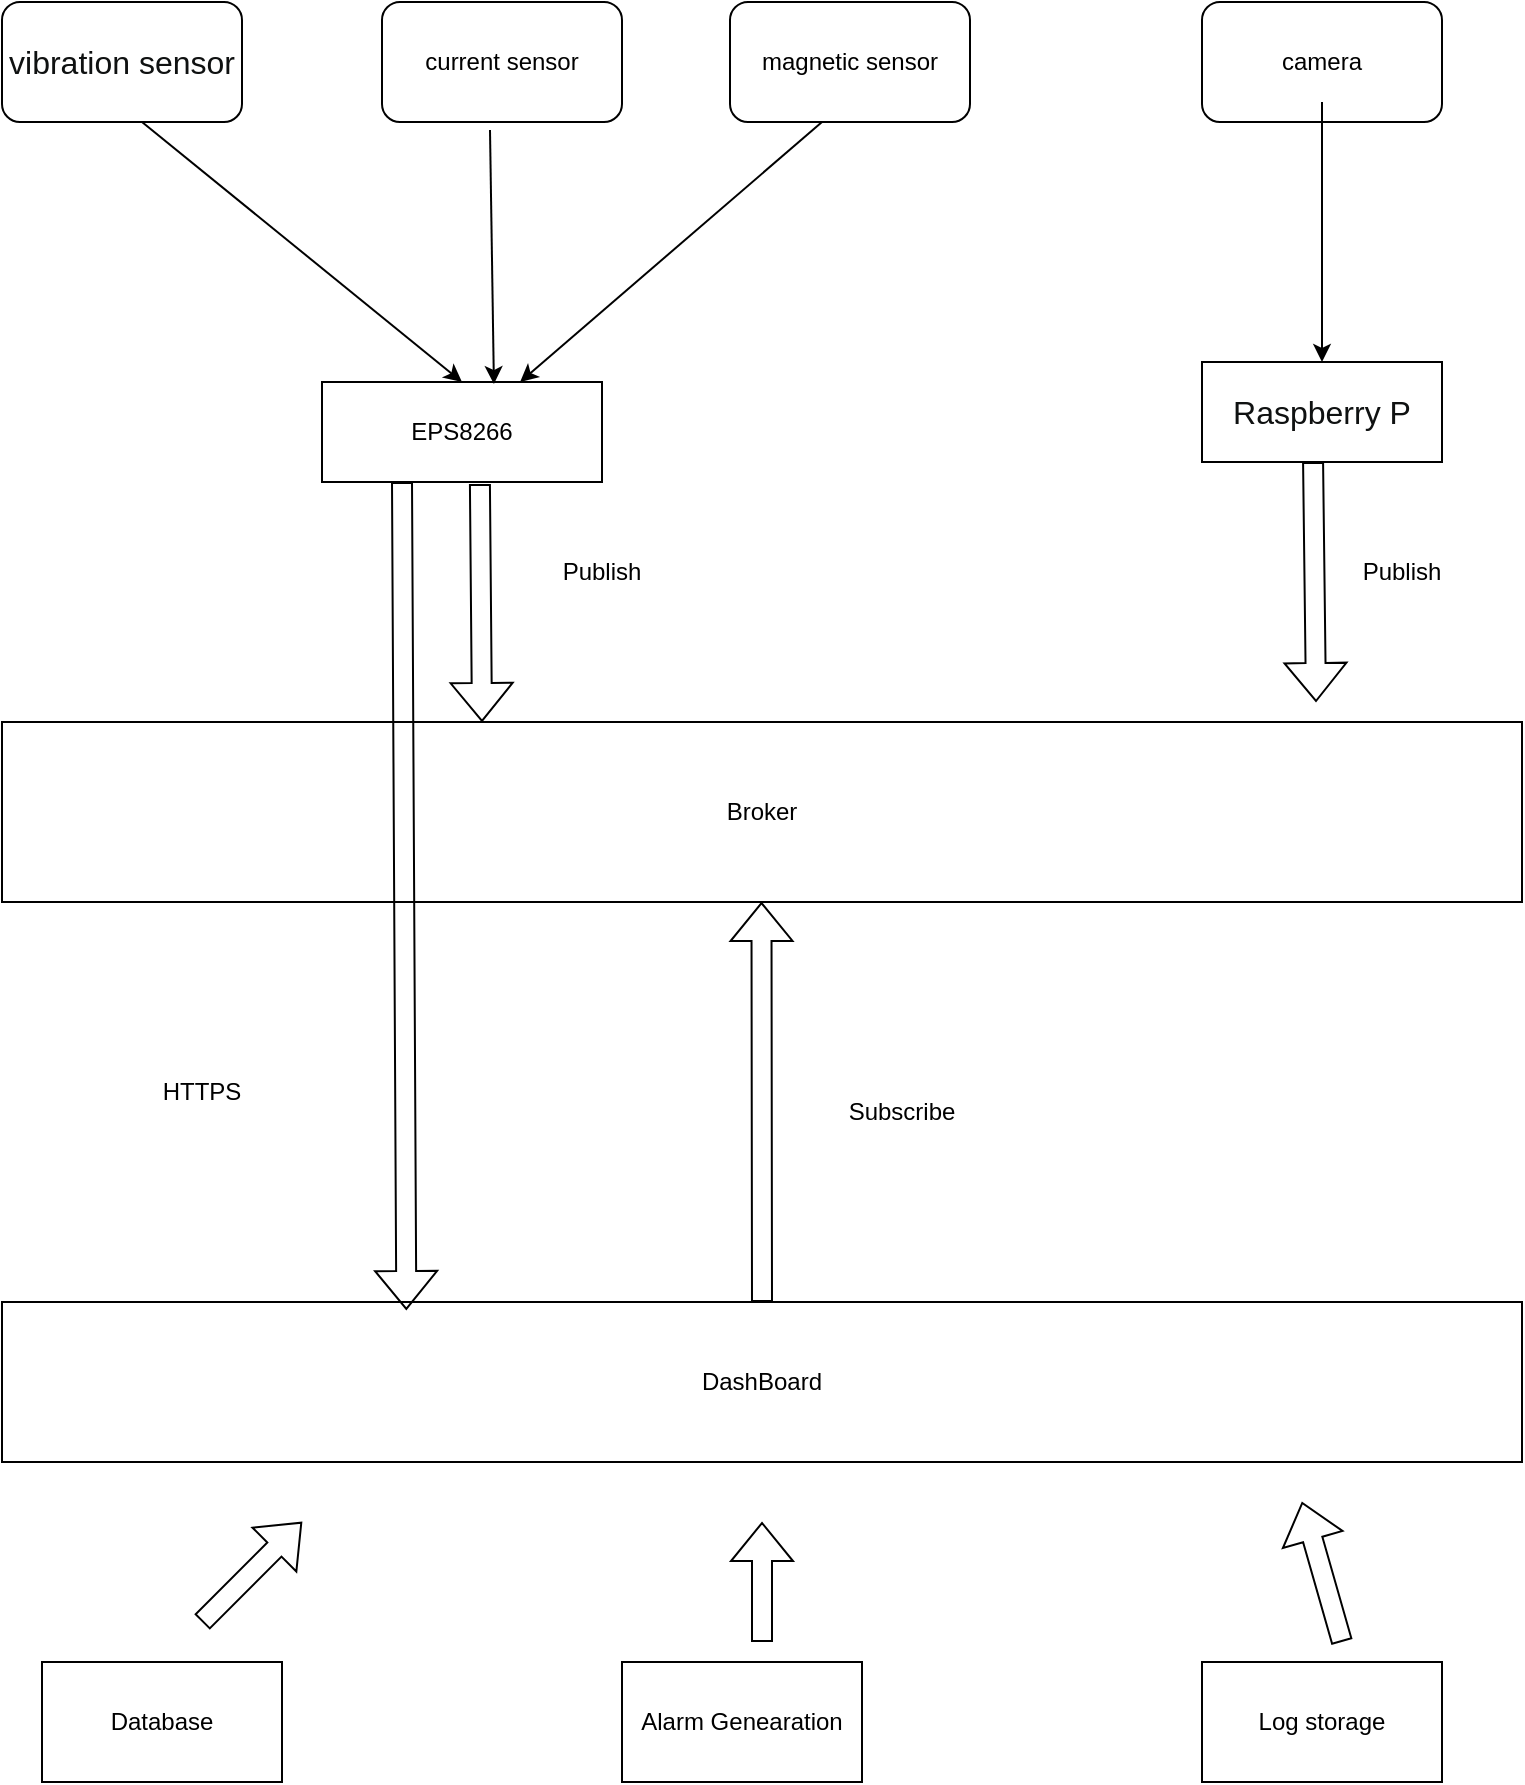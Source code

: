<mxfile version="26.1.0">
  <diagram name="第 1 页" id="oVchEMZmqj3JnkqmkUmI">
    <mxGraphModel dx="1969" dy="847" grid="1" gridSize="10" guides="1" tooltips="1" connect="1" arrows="1" fold="1" page="1" pageScale="1" pageWidth="827" pageHeight="1169" math="0" shadow="0">
      <root>
        <mxCell id="0" />
        <mxCell id="1" parent="0" />
        <mxCell id="twlUy4fBuxblYBjgrVSj-1" value="EPS8266" style="rounded=0;whiteSpace=wrap;html=1;" vertex="1" parent="1">
          <mxGeometry x="210" y="260" width="140" height="50" as="geometry" />
        </mxCell>
        <mxCell id="twlUy4fBuxblYBjgrVSj-2" value="&lt;p class=&quot;MsoNormal&quot;&gt;&lt;span style=&quot;font-family: Arial; color: rgb(15, 17, 17); letter-spacing: 0pt; font-size: 12pt; background: rgb(255, 255, 255);&quot;&gt;Raspberry P&lt;/span&gt;&lt;/p&gt;" style="rounded=0;whiteSpace=wrap;html=1;" vertex="1" parent="1">
          <mxGeometry x="650" y="250" width="120" height="50" as="geometry" />
        </mxCell>
        <mxCell id="twlUy4fBuxblYBjgrVSj-4" style="edgeStyle=orthogonalEdgeStyle;rounded=0;orthogonalLoop=1;jettySize=auto;html=1;exitX=1;exitY=1;exitDx=0;exitDy=0;entryX=1.008;entryY=0.867;entryDx=0;entryDy=0;entryPerimeter=0;" edge="1" parent="1">
          <mxGeometry relative="1" as="geometry">
            <mxPoint x="150" y="120" as="sourcePoint" />
            <mxPoint x="150.96" y="112.02" as="targetPoint" />
          </mxGeometry>
        </mxCell>
        <mxCell id="twlUy4fBuxblYBjgrVSj-6" value="&lt;font face=&quot;Arial&quot; color=&quot;#0f1111&quot;&gt;&lt;span style=&quot;font-size: 16px; background-color: rgb(255, 255, 255);&quot;&gt;vibration sensor&lt;/span&gt;&lt;/font&gt;" style="rounded=1;whiteSpace=wrap;html=1;" vertex="1" parent="1">
          <mxGeometry x="50" y="70" width="120" height="60" as="geometry" />
        </mxCell>
        <mxCell id="twlUy4fBuxblYBjgrVSj-8" value="current sensor" style="rounded=1;whiteSpace=wrap;html=1;" vertex="1" parent="1">
          <mxGeometry x="240" y="70" width="120" height="60" as="geometry" />
        </mxCell>
        <mxCell id="twlUy4fBuxblYBjgrVSj-10" value="camera" style="rounded=1;whiteSpace=wrap;html=1;" vertex="1" parent="1">
          <mxGeometry x="650" y="70" width="120" height="60" as="geometry" />
        </mxCell>
        <mxCell id="twlUy4fBuxblYBjgrVSj-11" value="" style="endArrow=classic;html=1;rounded=0;entryX=0.5;entryY=0;entryDx=0;entryDy=0;" edge="1" parent="1" target="twlUy4fBuxblYBjgrVSj-1">
          <mxGeometry width="50" height="50" relative="1" as="geometry">
            <mxPoint x="120" y="130" as="sourcePoint" />
            <mxPoint x="140" y="120" as="targetPoint" />
          </mxGeometry>
        </mxCell>
        <mxCell id="twlUy4fBuxblYBjgrVSj-12" value="" style="endArrow=classic;html=1;rounded=0;exitX=0.45;exitY=1.067;exitDx=0;exitDy=0;exitPerimeter=0;entryX=0.614;entryY=0.02;entryDx=0;entryDy=0;entryPerimeter=0;" edge="1" parent="1" source="twlUy4fBuxblYBjgrVSj-8" target="twlUy4fBuxblYBjgrVSj-1">
          <mxGeometry width="50" height="50" relative="1" as="geometry">
            <mxPoint x="320" y="140" as="sourcePoint" />
            <mxPoint x="200" y="180" as="targetPoint" />
          </mxGeometry>
        </mxCell>
        <mxCell id="twlUy4fBuxblYBjgrVSj-13" value="" style="endArrow=classic;html=1;rounded=0;entryX=0.5;entryY=0;entryDx=0;entryDy=0;" edge="1" parent="1" target="twlUy4fBuxblYBjgrVSj-2">
          <mxGeometry width="50" height="50" relative="1" as="geometry">
            <mxPoint x="710" y="120" as="sourcePoint" />
            <mxPoint x="760" y="70" as="targetPoint" />
          </mxGeometry>
        </mxCell>
        <mxCell id="twlUy4fBuxblYBjgrVSj-14" value="magnetic sensor" style="rounded=1;whiteSpace=wrap;html=1;" vertex="1" parent="1">
          <mxGeometry x="414" y="70" width="120" height="60" as="geometry" />
        </mxCell>
        <mxCell id="twlUy4fBuxblYBjgrVSj-15" value="" style="endArrow=classic;html=1;rounded=0;" edge="1" parent="1" target="twlUy4fBuxblYBjgrVSj-1">
          <mxGeometry width="50" height="50" relative="1" as="geometry">
            <mxPoint x="460" y="130" as="sourcePoint" />
            <mxPoint x="520" y="70" as="targetPoint" />
          </mxGeometry>
        </mxCell>
        <mxCell id="twlUy4fBuxblYBjgrVSj-16" value="Broker" style="rounded=0;whiteSpace=wrap;html=1;" vertex="1" parent="1">
          <mxGeometry x="50" y="430" width="760" height="90" as="geometry" />
        </mxCell>
        <mxCell id="twlUy4fBuxblYBjgrVSj-17" value="" style="shape=flexArrow;endArrow=classic;html=1;rounded=0;exitX=0.564;exitY=1.02;exitDx=0;exitDy=0;exitPerimeter=0;" edge="1" parent="1" source="twlUy4fBuxblYBjgrVSj-1">
          <mxGeometry width="50" height="50" relative="1" as="geometry">
            <mxPoint x="290" y="320" as="sourcePoint" />
            <mxPoint x="290" y="430" as="targetPoint" />
          </mxGeometry>
        </mxCell>
        <mxCell id="twlUy4fBuxblYBjgrVSj-20" value="DashBoard" style="rounded=0;whiteSpace=wrap;html=1;" vertex="1" parent="1">
          <mxGeometry x="50" y="720" width="760" height="80" as="geometry" />
        </mxCell>
        <mxCell id="twlUy4fBuxblYBjgrVSj-21" value="" style="shape=flexArrow;endArrow=classic;html=1;rounded=0;" edge="1" parent="1">
          <mxGeometry width="50" height="50" relative="1" as="geometry">
            <mxPoint x="705.54" y="300" as="sourcePoint" />
            <mxPoint x="707" y="420" as="targetPoint" />
          </mxGeometry>
        </mxCell>
        <mxCell id="twlUy4fBuxblYBjgrVSj-22" value="" style="shape=flexArrow;endArrow=classic;html=1;rounded=0;exitX=0.5;exitY=0;exitDx=0;exitDy=0;" edge="1" parent="1" source="twlUy4fBuxblYBjgrVSj-20">
          <mxGeometry width="50" height="50" relative="1" as="geometry">
            <mxPoint x="429.5" y="710" as="sourcePoint" />
            <mxPoint x="429.74" y="520" as="targetPoint" />
          </mxGeometry>
        </mxCell>
        <mxCell id="twlUy4fBuxblYBjgrVSj-25" value="Subscribe" style="text;html=1;align=center;verticalAlign=middle;whiteSpace=wrap;rounded=0;" vertex="1" parent="1">
          <mxGeometry x="470" y="610" width="60" height="30" as="geometry" />
        </mxCell>
        <mxCell id="twlUy4fBuxblYBjgrVSj-26" value="Publish" style="text;html=1;align=center;verticalAlign=middle;whiteSpace=wrap;rounded=0;" vertex="1" parent="1">
          <mxGeometry x="320" y="340" width="60" height="30" as="geometry" />
        </mxCell>
        <mxCell id="twlUy4fBuxblYBjgrVSj-27" value="Publish" style="text;html=1;align=center;verticalAlign=middle;whiteSpace=wrap;rounded=0;" vertex="1" parent="1">
          <mxGeometry x="720" y="340" width="60" height="30" as="geometry" />
        </mxCell>
        <mxCell id="twlUy4fBuxblYBjgrVSj-29" value="" style="shape=flexArrow;endArrow=classic;html=1;rounded=0;entryX=0.266;entryY=0.05;entryDx=0;entryDy=0;entryPerimeter=0;" edge="1" parent="1" target="twlUy4fBuxblYBjgrVSj-20">
          <mxGeometry width="50" height="50" relative="1" as="geometry">
            <mxPoint x="250" y="310" as="sourcePoint" />
            <mxPoint x="250" y="570" as="targetPoint" />
          </mxGeometry>
        </mxCell>
        <mxCell id="twlUy4fBuxblYBjgrVSj-30" value="HTTPS" style="text;html=1;align=center;verticalAlign=middle;whiteSpace=wrap;rounded=0;" vertex="1" parent="1">
          <mxGeometry x="120" y="600" width="60" height="30" as="geometry" />
        </mxCell>
        <mxCell id="twlUy4fBuxblYBjgrVSj-31" value="Database" style="rounded=0;whiteSpace=wrap;html=1;" vertex="1" parent="1">
          <mxGeometry x="70" y="900" width="120" height="60" as="geometry" />
        </mxCell>
        <mxCell id="twlUy4fBuxblYBjgrVSj-32" value="Alarm Genearation" style="rounded=0;whiteSpace=wrap;html=1;" vertex="1" parent="1">
          <mxGeometry x="360" y="900" width="120" height="60" as="geometry" />
        </mxCell>
        <mxCell id="twlUy4fBuxblYBjgrVSj-33" value="Log storage" style="rounded=0;whiteSpace=wrap;html=1;" vertex="1" parent="1">
          <mxGeometry x="650" y="900" width="120" height="60" as="geometry" />
        </mxCell>
        <mxCell id="twlUy4fBuxblYBjgrVSj-34" value="" style="shape=flexArrow;endArrow=classic;html=1;rounded=0;" edge="1" parent="1">
          <mxGeometry width="50" height="50" relative="1" as="geometry">
            <mxPoint x="150" y="880" as="sourcePoint" />
            <mxPoint x="200" y="830" as="targetPoint" />
          </mxGeometry>
        </mxCell>
        <mxCell id="twlUy4fBuxblYBjgrVSj-35" value="" style="shape=flexArrow;endArrow=classic;html=1;rounded=0;" edge="1" parent="1">
          <mxGeometry width="50" height="50" relative="1" as="geometry">
            <mxPoint x="430" y="890" as="sourcePoint" />
            <mxPoint x="430" y="830" as="targetPoint" />
          </mxGeometry>
        </mxCell>
        <mxCell id="twlUy4fBuxblYBjgrVSj-36" value="" style="shape=flexArrow;endArrow=classic;html=1;rounded=0;" edge="1" parent="1">
          <mxGeometry width="50" height="50" relative="1" as="geometry">
            <mxPoint x="720" y="890" as="sourcePoint" />
            <mxPoint x="700" y="820" as="targetPoint" />
          </mxGeometry>
        </mxCell>
      </root>
    </mxGraphModel>
  </diagram>
</mxfile>
